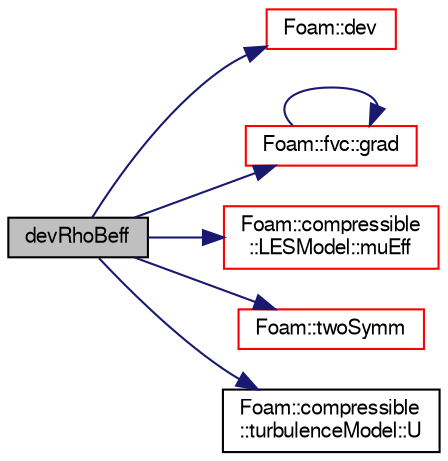 digraph "devRhoBeff"
{
  bgcolor="transparent";
  edge [fontname="FreeSans",fontsize="10",labelfontname="FreeSans",labelfontsize="10"];
  node [fontname="FreeSans",fontsize="10",shape=record];
  rankdir="LR";
  Node394 [label="devRhoBeff",height=0.2,width=0.4,color="black", fillcolor="grey75", style="filled", fontcolor="black"];
  Node394 -> Node395 [color="midnightblue",fontsize="10",style="solid",fontname="FreeSans"];
  Node395 [label="Foam::dev",height=0.2,width=0.4,color="red",URL="$a21124.html#a042ede1d98e91923a7cc5e14e9f86854"];
  Node394 -> Node399 [color="midnightblue",fontsize="10",style="solid",fontname="FreeSans"];
  Node399 [label="Foam::fvc::grad",height=0.2,width=0.4,color="red",URL="$a21134.html#a7c00ec90ecc15ed3005255e42c52827a"];
  Node399 -> Node399 [color="midnightblue",fontsize="10",style="solid",fontname="FreeSans"];
  Node394 -> Node402 [color="midnightblue",fontsize="10",style="solid",fontname="FreeSans"];
  Node402 [label="Foam::compressible\l::LESModel::muEff",height=0.2,width=0.4,color="red",URL="$a30634.html#aa206832eff83026a00ef917343447f26",tooltip="Return the effective viscosity. "];
  Node394 -> Node407 [color="midnightblue",fontsize="10",style="solid",fontname="FreeSans"];
  Node407 [label="Foam::twoSymm",height=0.2,width=0.4,color="red",URL="$a21124.html#a446550beb700669a32e76d9b87d5e043"];
  Node394 -> Node408 [color="midnightblue",fontsize="10",style="solid",fontname="FreeSans"];
  Node408 [label="Foam::compressible\l::turbulenceModel::U",height=0.2,width=0.4,color="black",URL="$a30818.html#a536d168d7b335fe81f506f232b5b4872",tooltip="Access function to velocity field. "];
}

